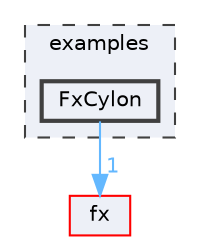 digraph "/home/runner/work/FastLED/FastLED/examples/FxCylon"
{
 // INTERACTIVE_SVG=YES
 // LATEX_PDF_SIZE
  bgcolor="transparent";
  edge [fontname=Helvetica,fontsize=10,labelfontname=Helvetica,labelfontsize=10];
  node [fontname=Helvetica,fontsize=10,shape=box,height=0.2,width=0.4];
  compound=true
  subgraph clusterdir_d28a4824dc47e487b107a5db32ef43c4 {
    graph [ bgcolor="#edf0f7", pencolor="grey25", label="examples", fontname=Helvetica,fontsize=10 style="filled,dashed", URL="dir_d28a4824dc47e487b107a5db32ef43c4.html",tooltip=""]
  dir_b17b03dbbeff6440d0c46be77fbddfc7 [label="FxCylon", fillcolor="#edf0f7", color="grey25", style="filled,bold", URL="dir_b17b03dbbeff6440d0c46be77fbddfc7.html",tooltip=""];
  }
  dir_acbb946b833f21b16ec30aa21c4c3a72 [label="fx", fillcolor="#edf0f7", color="red", style="filled", URL="dir_acbb946b833f21b16ec30aa21c4c3a72.html",tooltip=""];
  dir_b17b03dbbeff6440d0c46be77fbddfc7->dir_acbb946b833f21b16ec30aa21c4c3a72 [headlabel="1", labeldistance=1.5 headhref="dir_000033_000031.html" href="dir_000033_000031.html" color="steelblue1" fontcolor="steelblue1"];
}
